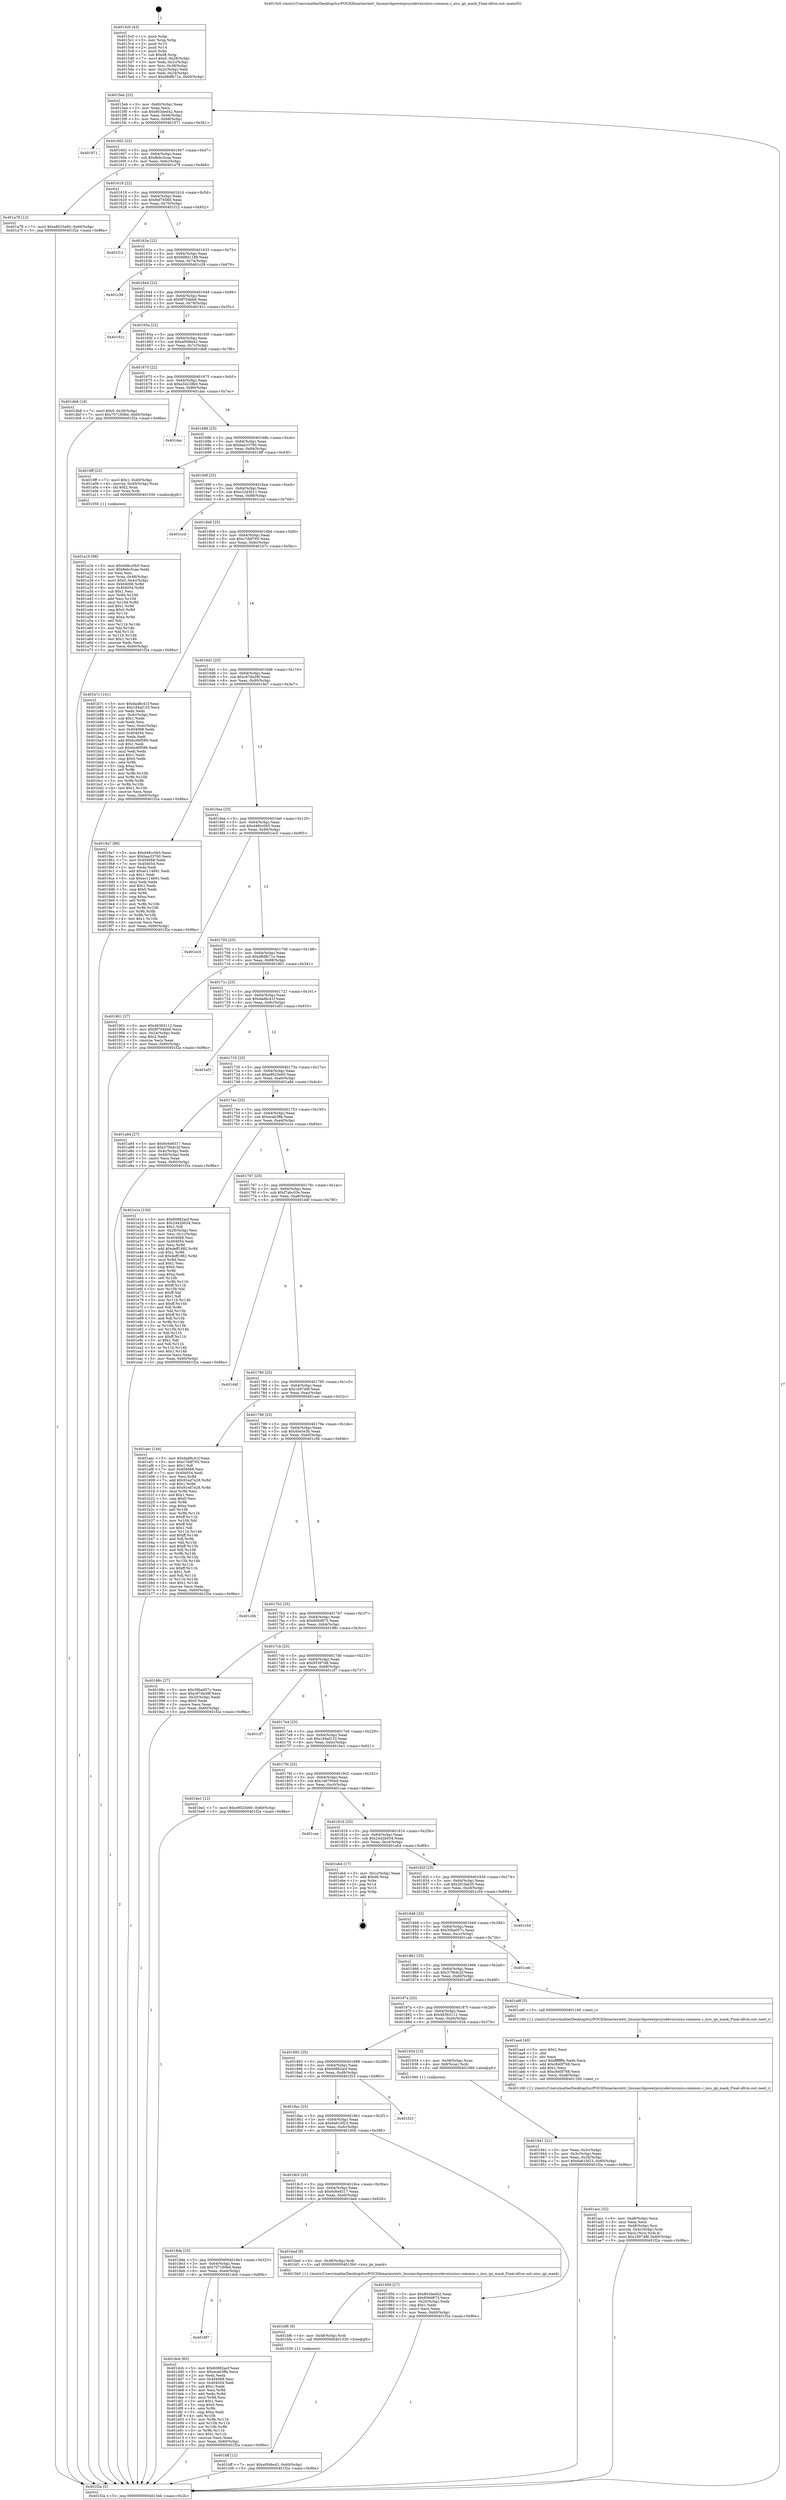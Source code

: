digraph "0x4015c0" {
  label = "0x4015c0 (/mnt/c/Users/mathe/Desktop/tcc/POCII/binaries/extr_linuxarchpowerpcsysdevxicsxics-common.c_xics_ipi_mask_Final-ollvm.out::main(0))"
  labelloc = "t"
  node[shape=record]

  Entry [label="",width=0.3,height=0.3,shape=circle,fillcolor=black,style=filled]
  "0x4015eb" [label="{
     0x4015eb [23]\l
     | [instrs]\l
     &nbsp;&nbsp;0x4015eb \<+3\>: mov -0x60(%rbp),%eax\l
     &nbsp;&nbsp;0x4015ee \<+2\>: mov %eax,%ecx\l
     &nbsp;&nbsp;0x4015f0 \<+6\>: sub $0x803ded42,%ecx\l
     &nbsp;&nbsp;0x4015f6 \<+3\>: mov %eax,-0x64(%rbp)\l
     &nbsp;&nbsp;0x4015f9 \<+3\>: mov %ecx,-0x68(%rbp)\l
     &nbsp;&nbsp;0x4015fc \<+6\>: je 0000000000401971 \<main+0x3b1\>\l
  }"]
  "0x401971" [label="{
     0x401971\l
  }", style=dashed]
  "0x401602" [label="{
     0x401602 [22]\l
     | [instrs]\l
     &nbsp;&nbsp;0x401602 \<+5\>: jmp 0000000000401607 \<main+0x47\>\l
     &nbsp;&nbsp;0x401607 \<+3\>: mov -0x64(%rbp),%eax\l
     &nbsp;&nbsp;0x40160a \<+5\>: sub $0x8ebc5cae,%eax\l
     &nbsp;&nbsp;0x40160f \<+3\>: mov %eax,-0x6c(%rbp)\l
     &nbsp;&nbsp;0x401612 \<+6\>: je 0000000000401a78 \<main+0x4b8\>\l
  }"]
  Exit [label="",width=0.3,height=0.3,shape=circle,fillcolor=black,style=filled,peripheries=2]
  "0x401a78" [label="{
     0x401a78 [12]\l
     | [instrs]\l
     &nbsp;&nbsp;0x401a78 \<+7\>: movl $0xe8025e60,-0x60(%rbp)\l
     &nbsp;&nbsp;0x401a7f \<+5\>: jmp 0000000000401f2a \<main+0x96a\>\l
  }"]
  "0x401618" [label="{
     0x401618 [22]\l
     | [instrs]\l
     &nbsp;&nbsp;0x401618 \<+5\>: jmp 000000000040161d \<main+0x5d\>\l
     &nbsp;&nbsp;0x40161d \<+3\>: mov -0x64(%rbp),%eax\l
     &nbsp;&nbsp;0x401620 \<+5\>: sub $0x8ef76560,%eax\l
     &nbsp;&nbsp;0x401625 \<+3\>: mov %eax,-0x70(%rbp)\l
     &nbsp;&nbsp;0x401628 \<+6\>: je 0000000000401f12 \<main+0x952\>\l
  }"]
  "0x4018f7" [label="{
     0x4018f7\l
  }", style=dashed]
  "0x401f12" [label="{
     0x401f12\l
  }", style=dashed]
  "0x40162e" [label="{
     0x40162e [22]\l
     | [instrs]\l
     &nbsp;&nbsp;0x40162e \<+5\>: jmp 0000000000401633 \<main+0x73\>\l
     &nbsp;&nbsp;0x401633 \<+3\>: mov -0x64(%rbp),%eax\l
     &nbsp;&nbsp;0x401636 \<+5\>: sub $0x9d9d1189,%eax\l
     &nbsp;&nbsp;0x40163b \<+3\>: mov %eax,-0x74(%rbp)\l
     &nbsp;&nbsp;0x40163e \<+6\>: je 0000000000401c39 \<main+0x679\>\l
  }"]
  "0x401dcb" [label="{
     0x401dcb [83]\l
     | [instrs]\l
     &nbsp;&nbsp;0x401dcb \<+5\>: mov $0x60882acf,%eax\l
     &nbsp;&nbsp;0x401dd0 \<+5\>: mov $0xecab3ffa,%ecx\l
     &nbsp;&nbsp;0x401dd5 \<+2\>: xor %edx,%edx\l
     &nbsp;&nbsp;0x401dd7 \<+7\>: mov 0x404068,%esi\l
     &nbsp;&nbsp;0x401dde \<+7\>: mov 0x404054,%edi\l
     &nbsp;&nbsp;0x401de5 \<+3\>: sub $0x1,%edx\l
     &nbsp;&nbsp;0x401de8 \<+3\>: mov %esi,%r8d\l
     &nbsp;&nbsp;0x401deb \<+3\>: add %edx,%r8d\l
     &nbsp;&nbsp;0x401dee \<+4\>: imul %r8d,%esi\l
     &nbsp;&nbsp;0x401df2 \<+3\>: and $0x1,%esi\l
     &nbsp;&nbsp;0x401df5 \<+3\>: cmp $0x0,%esi\l
     &nbsp;&nbsp;0x401df8 \<+4\>: sete %r9b\l
     &nbsp;&nbsp;0x401dfc \<+3\>: cmp $0xa,%edi\l
     &nbsp;&nbsp;0x401dff \<+4\>: setl %r10b\l
     &nbsp;&nbsp;0x401e03 \<+3\>: mov %r9b,%r11b\l
     &nbsp;&nbsp;0x401e06 \<+3\>: and %r10b,%r11b\l
     &nbsp;&nbsp;0x401e09 \<+3\>: xor %r10b,%r9b\l
     &nbsp;&nbsp;0x401e0c \<+3\>: or %r9b,%r11b\l
     &nbsp;&nbsp;0x401e0f \<+4\>: test $0x1,%r11b\l
     &nbsp;&nbsp;0x401e13 \<+3\>: cmovne %ecx,%eax\l
     &nbsp;&nbsp;0x401e16 \<+3\>: mov %eax,-0x60(%rbp)\l
     &nbsp;&nbsp;0x401e19 \<+5\>: jmp 0000000000401f2a \<main+0x96a\>\l
  }"]
  "0x401c39" [label="{
     0x401c39\l
  }", style=dashed]
  "0x401644" [label="{
     0x401644 [22]\l
     | [instrs]\l
     &nbsp;&nbsp;0x401644 \<+5\>: jmp 0000000000401649 \<main+0x89\>\l
     &nbsp;&nbsp;0x401649 \<+3\>: mov -0x64(%rbp),%eax\l
     &nbsp;&nbsp;0x40164c \<+5\>: sub $0x9f704bb6,%eax\l
     &nbsp;&nbsp;0x401651 \<+3\>: mov %eax,-0x78(%rbp)\l
     &nbsp;&nbsp;0x401654 \<+6\>: je 000000000040191c \<main+0x35c\>\l
  }"]
  "0x401bff" [label="{
     0x401bff [12]\l
     | [instrs]\l
     &nbsp;&nbsp;0x401bff \<+7\>: movl $0xa0f46e42,-0x60(%rbp)\l
     &nbsp;&nbsp;0x401c06 \<+5\>: jmp 0000000000401f2a \<main+0x96a\>\l
  }"]
  "0x40191c" [label="{
     0x40191c\l
  }", style=dashed]
  "0x40165a" [label="{
     0x40165a [22]\l
     | [instrs]\l
     &nbsp;&nbsp;0x40165a \<+5\>: jmp 000000000040165f \<main+0x9f\>\l
     &nbsp;&nbsp;0x40165f \<+3\>: mov -0x64(%rbp),%eax\l
     &nbsp;&nbsp;0x401662 \<+5\>: sub $0xa0f46e42,%eax\l
     &nbsp;&nbsp;0x401667 \<+3\>: mov %eax,-0x7c(%rbp)\l
     &nbsp;&nbsp;0x40166a \<+6\>: je 0000000000401db8 \<main+0x7f8\>\l
  }"]
  "0x401bf6" [label="{
     0x401bf6 [9]\l
     | [instrs]\l
     &nbsp;&nbsp;0x401bf6 \<+4\>: mov -0x48(%rbp),%rdi\l
     &nbsp;&nbsp;0x401bfa \<+5\>: call 0000000000401030 \<free@plt\>\l
     | [calls]\l
     &nbsp;&nbsp;0x401030 \{1\} (unknown)\l
  }"]
  "0x401db8" [label="{
     0x401db8 [19]\l
     | [instrs]\l
     &nbsp;&nbsp;0x401db8 \<+7\>: movl $0x0,-0x28(%rbp)\l
     &nbsp;&nbsp;0x401dbf \<+7\>: movl $0x707160bd,-0x60(%rbp)\l
     &nbsp;&nbsp;0x401dc6 \<+5\>: jmp 0000000000401f2a \<main+0x96a\>\l
  }"]
  "0x401670" [label="{
     0x401670 [22]\l
     | [instrs]\l
     &nbsp;&nbsp;0x401670 \<+5\>: jmp 0000000000401675 \<main+0xb5\>\l
     &nbsp;&nbsp;0x401675 \<+3\>: mov -0x64(%rbp),%eax\l
     &nbsp;&nbsp;0x401678 \<+5\>: sub $0xa34228b0,%eax\l
     &nbsp;&nbsp;0x40167d \<+3\>: mov %eax,-0x80(%rbp)\l
     &nbsp;&nbsp;0x401680 \<+6\>: je 0000000000401dac \<main+0x7ec\>\l
  }"]
  "0x4018de" [label="{
     0x4018de [25]\l
     | [instrs]\l
     &nbsp;&nbsp;0x4018de \<+5\>: jmp 00000000004018e3 \<main+0x323\>\l
     &nbsp;&nbsp;0x4018e3 \<+3\>: mov -0x64(%rbp),%eax\l
     &nbsp;&nbsp;0x4018e6 \<+5\>: sub $0x707160bd,%eax\l
     &nbsp;&nbsp;0x4018eb \<+6\>: mov %eax,-0xe4(%rbp)\l
     &nbsp;&nbsp;0x4018f1 \<+6\>: je 0000000000401dcb \<main+0x80b\>\l
  }"]
  "0x401dac" [label="{
     0x401dac\l
  }", style=dashed]
  "0x401686" [label="{
     0x401686 [25]\l
     | [instrs]\l
     &nbsp;&nbsp;0x401686 \<+5\>: jmp 000000000040168b \<main+0xcb\>\l
     &nbsp;&nbsp;0x40168b \<+3\>: mov -0x64(%rbp),%eax\l
     &nbsp;&nbsp;0x40168e \<+5\>: sub $0xbaa33760,%eax\l
     &nbsp;&nbsp;0x401693 \<+6\>: mov %eax,-0x84(%rbp)\l
     &nbsp;&nbsp;0x401699 \<+6\>: je 00000000004019ff \<main+0x43f\>\l
  }"]
  "0x401bed" [label="{
     0x401bed [9]\l
     | [instrs]\l
     &nbsp;&nbsp;0x401bed \<+4\>: mov -0x48(%rbp),%rdi\l
     &nbsp;&nbsp;0x401bf1 \<+5\>: call 00000000004015b0 \<xics_ipi_mask\>\l
     | [calls]\l
     &nbsp;&nbsp;0x4015b0 \{1\} (/mnt/c/Users/mathe/Desktop/tcc/POCII/binaries/extr_linuxarchpowerpcsysdevxicsxics-common.c_xics_ipi_mask_Final-ollvm.out::xics_ipi_mask)\l
  }"]
  "0x4019ff" [label="{
     0x4019ff [23]\l
     | [instrs]\l
     &nbsp;&nbsp;0x4019ff \<+7\>: movl $0x1,-0x40(%rbp)\l
     &nbsp;&nbsp;0x401a06 \<+4\>: movslq -0x40(%rbp),%rax\l
     &nbsp;&nbsp;0x401a0a \<+4\>: shl $0x2,%rax\l
     &nbsp;&nbsp;0x401a0e \<+3\>: mov %rax,%rdi\l
     &nbsp;&nbsp;0x401a11 \<+5\>: call 0000000000401050 \<malloc@plt\>\l
     | [calls]\l
     &nbsp;&nbsp;0x401050 \{1\} (unknown)\l
  }"]
  "0x40169f" [label="{
     0x40169f [25]\l
     | [instrs]\l
     &nbsp;&nbsp;0x40169f \<+5\>: jmp 00000000004016a4 \<main+0xe4\>\l
     &nbsp;&nbsp;0x4016a4 \<+3\>: mov -0x64(%rbp),%eax\l
     &nbsp;&nbsp;0x4016a7 \<+5\>: sub $0xc22d3b11,%eax\l
     &nbsp;&nbsp;0x4016ac \<+6\>: mov %eax,-0x88(%rbp)\l
     &nbsp;&nbsp;0x4016b2 \<+6\>: je 0000000000401ccd \<main+0x70d\>\l
  }"]
  "0x401acc" [label="{
     0x401acc [32]\l
     | [instrs]\l
     &nbsp;&nbsp;0x401acc \<+6\>: mov -0xe8(%rbp),%ecx\l
     &nbsp;&nbsp;0x401ad2 \<+3\>: imul %eax,%ecx\l
     &nbsp;&nbsp;0x401ad5 \<+4\>: mov -0x48(%rbp),%rsi\l
     &nbsp;&nbsp;0x401ad9 \<+4\>: movslq -0x4c(%rbp),%rdi\l
     &nbsp;&nbsp;0x401add \<+3\>: mov %ecx,(%rsi,%rdi,4)\l
     &nbsp;&nbsp;0x401ae0 \<+7\>: movl $0x169748f,-0x60(%rbp)\l
     &nbsp;&nbsp;0x401ae7 \<+5\>: jmp 0000000000401f2a \<main+0x96a\>\l
  }"]
  "0x401ccd" [label="{
     0x401ccd\l
  }", style=dashed]
  "0x4016b8" [label="{
     0x4016b8 [25]\l
     | [instrs]\l
     &nbsp;&nbsp;0x4016b8 \<+5\>: jmp 00000000004016bd \<main+0xfd\>\l
     &nbsp;&nbsp;0x4016bd \<+3\>: mov -0x64(%rbp),%eax\l
     &nbsp;&nbsp;0x4016c0 \<+5\>: sub $0xc7ddf765,%eax\l
     &nbsp;&nbsp;0x4016c5 \<+6\>: mov %eax,-0x8c(%rbp)\l
     &nbsp;&nbsp;0x4016cb \<+6\>: je 0000000000401b7c \<main+0x5bc\>\l
  }"]
  "0x401aa4" [label="{
     0x401aa4 [40]\l
     | [instrs]\l
     &nbsp;&nbsp;0x401aa4 \<+5\>: mov $0x2,%ecx\l
     &nbsp;&nbsp;0x401aa9 \<+1\>: cltd\l
     &nbsp;&nbsp;0x401aaa \<+2\>: idiv %ecx\l
     &nbsp;&nbsp;0x401aac \<+6\>: imul $0xfffffffe,%edx,%ecx\l
     &nbsp;&nbsp;0x401ab2 \<+6\>: add $0xc840f768,%ecx\l
     &nbsp;&nbsp;0x401ab8 \<+3\>: add $0x1,%ecx\l
     &nbsp;&nbsp;0x401abb \<+6\>: sub $0xc840f768,%ecx\l
     &nbsp;&nbsp;0x401ac1 \<+6\>: mov %ecx,-0xe8(%rbp)\l
     &nbsp;&nbsp;0x401ac7 \<+5\>: call 0000000000401160 \<next_i\>\l
     | [calls]\l
     &nbsp;&nbsp;0x401160 \{1\} (/mnt/c/Users/mathe/Desktop/tcc/POCII/binaries/extr_linuxarchpowerpcsysdevxicsxics-common.c_xics_ipi_mask_Final-ollvm.out::next_i)\l
  }"]
  "0x401b7c" [label="{
     0x401b7c [101]\l
     | [instrs]\l
     &nbsp;&nbsp;0x401b7c \<+5\>: mov $0xdad8c41f,%eax\l
     &nbsp;&nbsp;0x401b81 \<+5\>: mov $0x184af133,%ecx\l
     &nbsp;&nbsp;0x401b86 \<+2\>: xor %edx,%edx\l
     &nbsp;&nbsp;0x401b88 \<+3\>: mov -0x4c(%rbp),%esi\l
     &nbsp;&nbsp;0x401b8b \<+3\>: sub $0x1,%edx\l
     &nbsp;&nbsp;0x401b8e \<+2\>: sub %edx,%esi\l
     &nbsp;&nbsp;0x401b90 \<+3\>: mov %esi,-0x4c(%rbp)\l
     &nbsp;&nbsp;0x401b93 \<+7\>: mov 0x404068,%edx\l
     &nbsp;&nbsp;0x401b9a \<+7\>: mov 0x404054,%esi\l
     &nbsp;&nbsp;0x401ba1 \<+2\>: mov %edx,%edi\l
     &nbsp;&nbsp;0x401ba3 \<+6\>: add $0xbcd6f589,%edi\l
     &nbsp;&nbsp;0x401ba9 \<+3\>: sub $0x1,%edi\l
     &nbsp;&nbsp;0x401bac \<+6\>: sub $0xbcd6f589,%edi\l
     &nbsp;&nbsp;0x401bb2 \<+3\>: imul %edi,%edx\l
     &nbsp;&nbsp;0x401bb5 \<+3\>: and $0x1,%edx\l
     &nbsp;&nbsp;0x401bb8 \<+3\>: cmp $0x0,%edx\l
     &nbsp;&nbsp;0x401bbb \<+4\>: sete %r8b\l
     &nbsp;&nbsp;0x401bbf \<+3\>: cmp $0xa,%esi\l
     &nbsp;&nbsp;0x401bc2 \<+4\>: setl %r9b\l
     &nbsp;&nbsp;0x401bc6 \<+3\>: mov %r8b,%r10b\l
     &nbsp;&nbsp;0x401bc9 \<+3\>: and %r9b,%r10b\l
     &nbsp;&nbsp;0x401bcc \<+3\>: xor %r9b,%r8b\l
     &nbsp;&nbsp;0x401bcf \<+3\>: or %r8b,%r10b\l
     &nbsp;&nbsp;0x401bd2 \<+4\>: test $0x1,%r10b\l
     &nbsp;&nbsp;0x401bd6 \<+3\>: cmovne %ecx,%eax\l
     &nbsp;&nbsp;0x401bd9 \<+3\>: mov %eax,-0x60(%rbp)\l
     &nbsp;&nbsp;0x401bdc \<+5\>: jmp 0000000000401f2a \<main+0x96a\>\l
  }"]
  "0x4016d1" [label="{
     0x4016d1 [25]\l
     | [instrs]\l
     &nbsp;&nbsp;0x4016d1 \<+5\>: jmp 00000000004016d6 \<main+0x116\>\l
     &nbsp;&nbsp;0x4016d6 \<+3\>: mov -0x64(%rbp),%eax\l
     &nbsp;&nbsp;0x4016d9 \<+5\>: sub $0xc87da39f,%eax\l
     &nbsp;&nbsp;0x4016de \<+6\>: mov %eax,-0x90(%rbp)\l
     &nbsp;&nbsp;0x4016e4 \<+6\>: je 00000000004019a7 \<main+0x3e7\>\l
  }"]
  "0x401a16" [label="{
     0x401a16 [98]\l
     | [instrs]\l
     &nbsp;&nbsp;0x401a16 \<+5\>: mov $0xd48cc0b5,%ecx\l
     &nbsp;&nbsp;0x401a1b \<+5\>: mov $0x8ebc5cae,%edx\l
     &nbsp;&nbsp;0x401a20 \<+2\>: xor %esi,%esi\l
     &nbsp;&nbsp;0x401a22 \<+4\>: mov %rax,-0x48(%rbp)\l
     &nbsp;&nbsp;0x401a26 \<+7\>: movl $0x0,-0x4c(%rbp)\l
     &nbsp;&nbsp;0x401a2d \<+8\>: mov 0x404068,%r8d\l
     &nbsp;&nbsp;0x401a35 \<+8\>: mov 0x404054,%r9d\l
     &nbsp;&nbsp;0x401a3d \<+3\>: sub $0x1,%esi\l
     &nbsp;&nbsp;0x401a40 \<+3\>: mov %r8d,%r10d\l
     &nbsp;&nbsp;0x401a43 \<+3\>: add %esi,%r10d\l
     &nbsp;&nbsp;0x401a46 \<+4\>: imul %r10d,%r8d\l
     &nbsp;&nbsp;0x401a4a \<+4\>: and $0x1,%r8d\l
     &nbsp;&nbsp;0x401a4e \<+4\>: cmp $0x0,%r8d\l
     &nbsp;&nbsp;0x401a52 \<+4\>: sete %r11b\l
     &nbsp;&nbsp;0x401a56 \<+4\>: cmp $0xa,%r9d\l
     &nbsp;&nbsp;0x401a5a \<+3\>: setl %bl\l
     &nbsp;&nbsp;0x401a5d \<+3\>: mov %r11b,%r14b\l
     &nbsp;&nbsp;0x401a60 \<+3\>: and %bl,%r14b\l
     &nbsp;&nbsp;0x401a63 \<+3\>: xor %bl,%r11b\l
     &nbsp;&nbsp;0x401a66 \<+3\>: or %r11b,%r14b\l
     &nbsp;&nbsp;0x401a69 \<+4\>: test $0x1,%r14b\l
     &nbsp;&nbsp;0x401a6d \<+3\>: cmovne %edx,%ecx\l
     &nbsp;&nbsp;0x401a70 \<+3\>: mov %ecx,-0x60(%rbp)\l
     &nbsp;&nbsp;0x401a73 \<+5\>: jmp 0000000000401f2a \<main+0x96a\>\l
  }"]
  "0x4019a7" [label="{
     0x4019a7 [88]\l
     | [instrs]\l
     &nbsp;&nbsp;0x4019a7 \<+5\>: mov $0xd48cc0b5,%eax\l
     &nbsp;&nbsp;0x4019ac \<+5\>: mov $0xbaa33760,%ecx\l
     &nbsp;&nbsp;0x4019b1 \<+7\>: mov 0x404068,%edx\l
     &nbsp;&nbsp;0x4019b8 \<+7\>: mov 0x404054,%esi\l
     &nbsp;&nbsp;0x4019bf \<+2\>: mov %edx,%edi\l
     &nbsp;&nbsp;0x4019c1 \<+6\>: add $0xec114691,%edi\l
     &nbsp;&nbsp;0x4019c7 \<+3\>: sub $0x1,%edi\l
     &nbsp;&nbsp;0x4019ca \<+6\>: sub $0xec114691,%edi\l
     &nbsp;&nbsp;0x4019d0 \<+3\>: imul %edi,%edx\l
     &nbsp;&nbsp;0x4019d3 \<+3\>: and $0x1,%edx\l
     &nbsp;&nbsp;0x4019d6 \<+3\>: cmp $0x0,%edx\l
     &nbsp;&nbsp;0x4019d9 \<+4\>: sete %r8b\l
     &nbsp;&nbsp;0x4019dd \<+3\>: cmp $0xa,%esi\l
     &nbsp;&nbsp;0x4019e0 \<+4\>: setl %r9b\l
     &nbsp;&nbsp;0x4019e4 \<+3\>: mov %r8b,%r10b\l
     &nbsp;&nbsp;0x4019e7 \<+3\>: and %r9b,%r10b\l
     &nbsp;&nbsp;0x4019ea \<+3\>: xor %r9b,%r8b\l
     &nbsp;&nbsp;0x4019ed \<+3\>: or %r8b,%r10b\l
     &nbsp;&nbsp;0x4019f0 \<+4\>: test $0x1,%r10b\l
     &nbsp;&nbsp;0x4019f4 \<+3\>: cmovne %ecx,%eax\l
     &nbsp;&nbsp;0x4019f7 \<+3\>: mov %eax,-0x60(%rbp)\l
     &nbsp;&nbsp;0x4019fa \<+5\>: jmp 0000000000401f2a \<main+0x96a\>\l
  }"]
  "0x4016ea" [label="{
     0x4016ea [25]\l
     | [instrs]\l
     &nbsp;&nbsp;0x4016ea \<+5\>: jmp 00000000004016ef \<main+0x12f\>\l
     &nbsp;&nbsp;0x4016ef \<+3\>: mov -0x64(%rbp),%eax\l
     &nbsp;&nbsp;0x4016f2 \<+5\>: sub $0xd48cc0b5,%eax\l
     &nbsp;&nbsp;0x4016f7 \<+6\>: mov %eax,-0x94(%rbp)\l
     &nbsp;&nbsp;0x4016fd \<+6\>: je 0000000000401ec5 \<main+0x905\>\l
  }"]
  "0x4018c5" [label="{
     0x4018c5 [25]\l
     | [instrs]\l
     &nbsp;&nbsp;0x4018c5 \<+5\>: jmp 00000000004018ca \<main+0x30a\>\l
     &nbsp;&nbsp;0x4018ca \<+3\>: mov -0x64(%rbp),%eax\l
     &nbsp;&nbsp;0x4018cd \<+5\>: sub $0x6c6e9317,%eax\l
     &nbsp;&nbsp;0x4018d2 \<+6\>: mov %eax,-0xe0(%rbp)\l
     &nbsp;&nbsp;0x4018d8 \<+6\>: je 0000000000401bed \<main+0x62d\>\l
  }"]
  "0x401ec5" [label="{
     0x401ec5\l
  }", style=dashed]
  "0x401703" [label="{
     0x401703 [25]\l
     | [instrs]\l
     &nbsp;&nbsp;0x401703 \<+5\>: jmp 0000000000401708 \<main+0x148\>\l
     &nbsp;&nbsp;0x401708 \<+3\>: mov -0x64(%rbp),%eax\l
     &nbsp;&nbsp;0x40170b \<+5\>: sub $0xd8dfb71e,%eax\l
     &nbsp;&nbsp;0x401710 \<+6\>: mov %eax,-0x98(%rbp)\l
     &nbsp;&nbsp;0x401716 \<+6\>: je 0000000000401901 \<main+0x341\>\l
  }"]
  "0x401956" [label="{
     0x401956 [27]\l
     | [instrs]\l
     &nbsp;&nbsp;0x401956 \<+5\>: mov $0x803ded42,%eax\l
     &nbsp;&nbsp;0x40195b \<+5\>: mov $0x606d873,%ecx\l
     &nbsp;&nbsp;0x401960 \<+3\>: mov -0x20(%rbp),%edx\l
     &nbsp;&nbsp;0x401963 \<+3\>: cmp $0x1,%edx\l
     &nbsp;&nbsp;0x401966 \<+3\>: cmovl %ecx,%eax\l
     &nbsp;&nbsp;0x401969 \<+3\>: mov %eax,-0x60(%rbp)\l
     &nbsp;&nbsp;0x40196c \<+5\>: jmp 0000000000401f2a \<main+0x96a\>\l
  }"]
  "0x401901" [label="{
     0x401901 [27]\l
     | [instrs]\l
     &nbsp;&nbsp;0x401901 \<+5\>: mov $0x46363112,%eax\l
     &nbsp;&nbsp;0x401906 \<+5\>: mov $0x9f704bb6,%ecx\l
     &nbsp;&nbsp;0x40190b \<+3\>: mov -0x24(%rbp),%edx\l
     &nbsp;&nbsp;0x40190e \<+3\>: cmp $0x2,%edx\l
     &nbsp;&nbsp;0x401911 \<+3\>: cmovne %ecx,%eax\l
     &nbsp;&nbsp;0x401914 \<+3\>: mov %eax,-0x60(%rbp)\l
     &nbsp;&nbsp;0x401917 \<+5\>: jmp 0000000000401f2a \<main+0x96a\>\l
  }"]
  "0x40171c" [label="{
     0x40171c [25]\l
     | [instrs]\l
     &nbsp;&nbsp;0x40171c \<+5\>: jmp 0000000000401721 \<main+0x161\>\l
     &nbsp;&nbsp;0x401721 \<+3\>: mov -0x64(%rbp),%eax\l
     &nbsp;&nbsp;0x401724 \<+5\>: sub $0xdad8c41f,%eax\l
     &nbsp;&nbsp;0x401729 \<+6\>: mov %eax,-0x9c(%rbp)\l
     &nbsp;&nbsp;0x40172f \<+6\>: je 0000000000401ef3 \<main+0x933\>\l
  }"]
  "0x401f2a" [label="{
     0x401f2a [5]\l
     | [instrs]\l
     &nbsp;&nbsp;0x401f2a \<+5\>: jmp 00000000004015eb \<main+0x2b\>\l
  }"]
  "0x4015c0" [label="{
     0x4015c0 [43]\l
     | [instrs]\l
     &nbsp;&nbsp;0x4015c0 \<+1\>: push %rbp\l
     &nbsp;&nbsp;0x4015c1 \<+3\>: mov %rsp,%rbp\l
     &nbsp;&nbsp;0x4015c4 \<+2\>: push %r15\l
     &nbsp;&nbsp;0x4015c6 \<+2\>: push %r14\l
     &nbsp;&nbsp;0x4015c8 \<+1\>: push %rbx\l
     &nbsp;&nbsp;0x4015c9 \<+7\>: sub $0xd8,%rsp\l
     &nbsp;&nbsp;0x4015d0 \<+7\>: movl $0x0,-0x28(%rbp)\l
     &nbsp;&nbsp;0x4015d7 \<+3\>: mov %edi,-0x2c(%rbp)\l
     &nbsp;&nbsp;0x4015da \<+4\>: mov %rsi,-0x38(%rbp)\l
     &nbsp;&nbsp;0x4015de \<+3\>: mov -0x2c(%rbp),%edi\l
     &nbsp;&nbsp;0x4015e1 \<+3\>: mov %edi,-0x24(%rbp)\l
     &nbsp;&nbsp;0x4015e4 \<+7\>: movl $0xd8dfb71e,-0x60(%rbp)\l
  }"]
  "0x4018ac" [label="{
     0x4018ac [25]\l
     | [instrs]\l
     &nbsp;&nbsp;0x4018ac \<+5\>: jmp 00000000004018b1 \<main+0x2f1\>\l
     &nbsp;&nbsp;0x4018b1 \<+3\>: mov -0x64(%rbp),%eax\l
     &nbsp;&nbsp;0x4018b4 \<+5\>: sub $0x6a610f23,%eax\l
     &nbsp;&nbsp;0x4018b9 \<+6\>: mov %eax,-0xdc(%rbp)\l
     &nbsp;&nbsp;0x4018bf \<+6\>: je 0000000000401956 \<main+0x396\>\l
  }"]
  "0x401ef3" [label="{
     0x401ef3\l
  }", style=dashed]
  "0x401735" [label="{
     0x401735 [25]\l
     | [instrs]\l
     &nbsp;&nbsp;0x401735 \<+5\>: jmp 000000000040173a \<main+0x17a\>\l
     &nbsp;&nbsp;0x40173a \<+3\>: mov -0x64(%rbp),%eax\l
     &nbsp;&nbsp;0x40173d \<+5\>: sub $0xe8025e60,%eax\l
     &nbsp;&nbsp;0x401742 \<+6\>: mov %eax,-0xa0(%rbp)\l
     &nbsp;&nbsp;0x401748 \<+6\>: je 0000000000401a84 \<main+0x4c4\>\l
  }"]
  "0x401f23" [label="{
     0x401f23\l
  }", style=dashed]
  "0x401a84" [label="{
     0x401a84 [27]\l
     | [instrs]\l
     &nbsp;&nbsp;0x401a84 \<+5\>: mov $0x6c6e9317,%eax\l
     &nbsp;&nbsp;0x401a89 \<+5\>: mov $0x370b4c2f,%ecx\l
     &nbsp;&nbsp;0x401a8e \<+3\>: mov -0x4c(%rbp),%edx\l
     &nbsp;&nbsp;0x401a91 \<+3\>: cmp -0x40(%rbp),%edx\l
     &nbsp;&nbsp;0x401a94 \<+3\>: cmovl %ecx,%eax\l
     &nbsp;&nbsp;0x401a97 \<+3\>: mov %eax,-0x60(%rbp)\l
     &nbsp;&nbsp;0x401a9a \<+5\>: jmp 0000000000401f2a \<main+0x96a\>\l
  }"]
  "0x40174e" [label="{
     0x40174e [25]\l
     | [instrs]\l
     &nbsp;&nbsp;0x40174e \<+5\>: jmp 0000000000401753 \<main+0x193\>\l
     &nbsp;&nbsp;0x401753 \<+3\>: mov -0x64(%rbp),%eax\l
     &nbsp;&nbsp;0x401756 \<+5\>: sub $0xecab3ffa,%eax\l
     &nbsp;&nbsp;0x40175b \<+6\>: mov %eax,-0xa4(%rbp)\l
     &nbsp;&nbsp;0x401761 \<+6\>: je 0000000000401e1e \<main+0x85e\>\l
  }"]
  "0x401941" [label="{
     0x401941 [21]\l
     | [instrs]\l
     &nbsp;&nbsp;0x401941 \<+3\>: mov %eax,-0x3c(%rbp)\l
     &nbsp;&nbsp;0x401944 \<+3\>: mov -0x3c(%rbp),%eax\l
     &nbsp;&nbsp;0x401947 \<+3\>: mov %eax,-0x20(%rbp)\l
     &nbsp;&nbsp;0x40194a \<+7\>: movl $0x6a610f23,-0x60(%rbp)\l
     &nbsp;&nbsp;0x401951 \<+5\>: jmp 0000000000401f2a \<main+0x96a\>\l
  }"]
  "0x401e1e" [label="{
     0x401e1e [150]\l
     | [instrs]\l
     &nbsp;&nbsp;0x401e1e \<+5\>: mov $0x60882acf,%eax\l
     &nbsp;&nbsp;0x401e23 \<+5\>: mov $0x2442b034,%ecx\l
     &nbsp;&nbsp;0x401e28 \<+2\>: mov $0x1,%dl\l
     &nbsp;&nbsp;0x401e2a \<+3\>: mov -0x28(%rbp),%esi\l
     &nbsp;&nbsp;0x401e2d \<+3\>: mov %esi,-0x1c(%rbp)\l
     &nbsp;&nbsp;0x401e30 \<+7\>: mov 0x404068,%esi\l
     &nbsp;&nbsp;0x401e37 \<+7\>: mov 0x404054,%edi\l
     &nbsp;&nbsp;0x401e3e \<+3\>: mov %esi,%r8d\l
     &nbsp;&nbsp;0x401e41 \<+7\>: add $0xdeff1882,%r8d\l
     &nbsp;&nbsp;0x401e48 \<+4\>: sub $0x1,%r8d\l
     &nbsp;&nbsp;0x401e4c \<+7\>: sub $0xdeff1882,%r8d\l
     &nbsp;&nbsp;0x401e53 \<+4\>: imul %r8d,%esi\l
     &nbsp;&nbsp;0x401e57 \<+3\>: and $0x1,%esi\l
     &nbsp;&nbsp;0x401e5a \<+3\>: cmp $0x0,%esi\l
     &nbsp;&nbsp;0x401e5d \<+4\>: sete %r9b\l
     &nbsp;&nbsp;0x401e61 \<+3\>: cmp $0xa,%edi\l
     &nbsp;&nbsp;0x401e64 \<+4\>: setl %r10b\l
     &nbsp;&nbsp;0x401e68 \<+3\>: mov %r9b,%r11b\l
     &nbsp;&nbsp;0x401e6b \<+4\>: xor $0xff,%r11b\l
     &nbsp;&nbsp;0x401e6f \<+3\>: mov %r10b,%bl\l
     &nbsp;&nbsp;0x401e72 \<+3\>: xor $0xff,%bl\l
     &nbsp;&nbsp;0x401e75 \<+3\>: xor $0x1,%dl\l
     &nbsp;&nbsp;0x401e78 \<+3\>: mov %r11b,%r14b\l
     &nbsp;&nbsp;0x401e7b \<+4\>: and $0xff,%r14b\l
     &nbsp;&nbsp;0x401e7f \<+3\>: and %dl,%r9b\l
     &nbsp;&nbsp;0x401e82 \<+3\>: mov %bl,%r15b\l
     &nbsp;&nbsp;0x401e85 \<+4\>: and $0xff,%r15b\l
     &nbsp;&nbsp;0x401e89 \<+3\>: and %dl,%r10b\l
     &nbsp;&nbsp;0x401e8c \<+3\>: or %r9b,%r14b\l
     &nbsp;&nbsp;0x401e8f \<+3\>: or %r10b,%r15b\l
     &nbsp;&nbsp;0x401e92 \<+3\>: xor %r15b,%r14b\l
     &nbsp;&nbsp;0x401e95 \<+3\>: or %bl,%r11b\l
     &nbsp;&nbsp;0x401e98 \<+4\>: xor $0xff,%r11b\l
     &nbsp;&nbsp;0x401e9c \<+3\>: or $0x1,%dl\l
     &nbsp;&nbsp;0x401e9f \<+3\>: and %dl,%r11b\l
     &nbsp;&nbsp;0x401ea2 \<+3\>: or %r11b,%r14b\l
     &nbsp;&nbsp;0x401ea5 \<+4\>: test $0x1,%r14b\l
     &nbsp;&nbsp;0x401ea9 \<+3\>: cmovne %ecx,%eax\l
     &nbsp;&nbsp;0x401eac \<+3\>: mov %eax,-0x60(%rbp)\l
     &nbsp;&nbsp;0x401eaf \<+5\>: jmp 0000000000401f2a \<main+0x96a\>\l
  }"]
  "0x401767" [label="{
     0x401767 [25]\l
     | [instrs]\l
     &nbsp;&nbsp;0x401767 \<+5\>: jmp 000000000040176c \<main+0x1ac\>\l
     &nbsp;&nbsp;0x40176c \<+3\>: mov -0x64(%rbp),%eax\l
     &nbsp;&nbsp;0x40176f \<+5\>: sub $0xf7abc03e,%eax\l
     &nbsp;&nbsp;0x401774 \<+6\>: mov %eax,-0xa8(%rbp)\l
     &nbsp;&nbsp;0x40177a \<+6\>: je 0000000000401d4f \<main+0x78f\>\l
  }"]
  "0x401893" [label="{
     0x401893 [25]\l
     | [instrs]\l
     &nbsp;&nbsp;0x401893 \<+5\>: jmp 0000000000401898 \<main+0x2d8\>\l
     &nbsp;&nbsp;0x401898 \<+3\>: mov -0x64(%rbp),%eax\l
     &nbsp;&nbsp;0x40189b \<+5\>: sub $0x60882acf,%eax\l
     &nbsp;&nbsp;0x4018a0 \<+6\>: mov %eax,-0xd8(%rbp)\l
     &nbsp;&nbsp;0x4018a6 \<+6\>: je 0000000000401f23 \<main+0x963\>\l
  }"]
  "0x401d4f" [label="{
     0x401d4f\l
  }", style=dashed]
  "0x401780" [label="{
     0x401780 [25]\l
     | [instrs]\l
     &nbsp;&nbsp;0x401780 \<+5\>: jmp 0000000000401785 \<main+0x1c5\>\l
     &nbsp;&nbsp;0x401785 \<+3\>: mov -0x64(%rbp),%eax\l
     &nbsp;&nbsp;0x401788 \<+5\>: sub $0x169748f,%eax\l
     &nbsp;&nbsp;0x40178d \<+6\>: mov %eax,-0xac(%rbp)\l
     &nbsp;&nbsp;0x401793 \<+6\>: je 0000000000401aec \<main+0x52c\>\l
  }"]
  "0x401934" [label="{
     0x401934 [13]\l
     | [instrs]\l
     &nbsp;&nbsp;0x401934 \<+4\>: mov -0x38(%rbp),%rax\l
     &nbsp;&nbsp;0x401938 \<+4\>: mov 0x8(%rax),%rdi\l
     &nbsp;&nbsp;0x40193c \<+5\>: call 0000000000401060 \<atoi@plt\>\l
     | [calls]\l
     &nbsp;&nbsp;0x401060 \{1\} (unknown)\l
  }"]
  "0x401aec" [label="{
     0x401aec [144]\l
     | [instrs]\l
     &nbsp;&nbsp;0x401aec \<+5\>: mov $0xdad8c41f,%eax\l
     &nbsp;&nbsp;0x401af1 \<+5\>: mov $0xc7ddf765,%ecx\l
     &nbsp;&nbsp;0x401af6 \<+2\>: mov $0x1,%dl\l
     &nbsp;&nbsp;0x401af8 \<+7\>: mov 0x404068,%esi\l
     &nbsp;&nbsp;0x401aff \<+7\>: mov 0x404054,%edi\l
     &nbsp;&nbsp;0x401b06 \<+3\>: mov %esi,%r8d\l
     &nbsp;&nbsp;0x401b09 \<+7\>: add $0x91ed7e28,%r8d\l
     &nbsp;&nbsp;0x401b10 \<+4\>: sub $0x1,%r8d\l
     &nbsp;&nbsp;0x401b14 \<+7\>: sub $0x91ed7e28,%r8d\l
     &nbsp;&nbsp;0x401b1b \<+4\>: imul %r8d,%esi\l
     &nbsp;&nbsp;0x401b1f \<+3\>: and $0x1,%esi\l
     &nbsp;&nbsp;0x401b22 \<+3\>: cmp $0x0,%esi\l
     &nbsp;&nbsp;0x401b25 \<+4\>: sete %r9b\l
     &nbsp;&nbsp;0x401b29 \<+3\>: cmp $0xa,%edi\l
     &nbsp;&nbsp;0x401b2c \<+4\>: setl %r10b\l
     &nbsp;&nbsp;0x401b30 \<+3\>: mov %r9b,%r11b\l
     &nbsp;&nbsp;0x401b33 \<+4\>: xor $0xff,%r11b\l
     &nbsp;&nbsp;0x401b37 \<+3\>: mov %r10b,%bl\l
     &nbsp;&nbsp;0x401b3a \<+3\>: xor $0xff,%bl\l
     &nbsp;&nbsp;0x401b3d \<+3\>: xor $0x1,%dl\l
     &nbsp;&nbsp;0x401b40 \<+3\>: mov %r11b,%r14b\l
     &nbsp;&nbsp;0x401b43 \<+4\>: and $0xff,%r14b\l
     &nbsp;&nbsp;0x401b47 \<+3\>: and %dl,%r9b\l
     &nbsp;&nbsp;0x401b4a \<+3\>: mov %bl,%r15b\l
     &nbsp;&nbsp;0x401b4d \<+4\>: and $0xff,%r15b\l
     &nbsp;&nbsp;0x401b51 \<+3\>: and %dl,%r10b\l
     &nbsp;&nbsp;0x401b54 \<+3\>: or %r9b,%r14b\l
     &nbsp;&nbsp;0x401b57 \<+3\>: or %r10b,%r15b\l
     &nbsp;&nbsp;0x401b5a \<+3\>: xor %r15b,%r14b\l
     &nbsp;&nbsp;0x401b5d \<+3\>: or %bl,%r11b\l
     &nbsp;&nbsp;0x401b60 \<+4\>: xor $0xff,%r11b\l
     &nbsp;&nbsp;0x401b64 \<+3\>: or $0x1,%dl\l
     &nbsp;&nbsp;0x401b67 \<+3\>: and %dl,%r11b\l
     &nbsp;&nbsp;0x401b6a \<+3\>: or %r11b,%r14b\l
     &nbsp;&nbsp;0x401b6d \<+4\>: test $0x1,%r14b\l
     &nbsp;&nbsp;0x401b71 \<+3\>: cmovne %ecx,%eax\l
     &nbsp;&nbsp;0x401b74 \<+3\>: mov %eax,-0x60(%rbp)\l
     &nbsp;&nbsp;0x401b77 \<+5\>: jmp 0000000000401f2a \<main+0x96a\>\l
  }"]
  "0x401799" [label="{
     0x401799 [25]\l
     | [instrs]\l
     &nbsp;&nbsp;0x401799 \<+5\>: jmp 000000000040179e \<main+0x1de\>\l
     &nbsp;&nbsp;0x40179e \<+3\>: mov -0x64(%rbp),%eax\l
     &nbsp;&nbsp;0x4017a1 \<+5\>: sub $0x40e5e3b,%eax\l
     &nbsp;&nbsp;0x4017a6 \<+6\>: mov %eax,-0xb0(%rbp)\l
     &nbsp;&nbsp;0x4017ac \<+6\>: je 0000000000401c0b \<main+0x64b\>\l
  }"]
  "0x40187a" [label="{
     0x40187a [25]\l
     | [instrs]\l
     &nbsp;&nbsp;0x40187a \<+5\>: jmp 000000000040187f \<main+0x2bf\>\l
     &nbsp;&nbsp;0x40187f \<+3\>: mov -0x64(%rbp),%eax\l
     &nbsp;&nbsp;0x401882 \<+5\>: sub $0x46363112,%eax\l
     &nbsp;&nbsp;0x401887 \<+6\>: mov %eax,-0xd4(%rbp)\l
     &nbsp;&nbsp;0x40188d \<+6\>: je 0000000000401934 \<main+0x374\>\l
  }"]
  "0x401c0b" [label="{
     0x401c0b\l
  }", style=dashed]
  "0x4017b2" [label="{
     0x4017b2 [25]\l
     | [instrs]\l
     &nbsp;&nbsp;0x4017b2 \<+5\>: jmp 00000000004017b7 \<main+0x1f7\>\l
     &nbsp;&nbsp;0x4017b7 \<+3\>: mov -0x64(%rbp),%eax\l
     &nbsp;&nbsp;0x4017ba \<+5\>: sub $0x606d873,%eax\l
     &nbsp;&nbsp;0x4017bf \<+6\>: mov %eax,-0xb4(%rbp)\l
     &nbsp;&nbsp;0x4017c5 \<+6\>: je 000000000040198c \<main+0x3cc\>\l
  }"]
  "0x401a9f" [label="{
     0x401a9f [5]\l
     | [instrs]\l
     &nbsp;&nbsp;0x401a9f \<+5\>: call 0000000000401160 \<next_i\>\l
     | [calls]\l
     &nbsp;&nbsp;0x401160 \{1\} (/mnt/c/Users/mathe/Desktop/tcc/POCII/binaries/extr_linuxarchpowerpcsysdevxicsxics-common.c_xics_ipi_mask_Final-ollvm.out::next_i)\l
  }"]
  "0x40198c" [label="{
     0x40198c [27]\l
     | [instrs]\l
     &nbsp;&nbsp;0x40198c \<+5\>: mov $0x30ba057c,%eax\l
     &nbsp;&nbsp;0x401991 \<+5\>: mov $0xc87da39f,%ecx\l
     &nbsp;&nbsp;0x401996 \<+3\>: mov -0x20(%rbp),%edx\l
     &nbsp;&nbsp;0x401999 \<+3\>: cmp $0x0,%edx\l
     &nbsp;&nbsp;0x40199c \<+3\>: cmove %ecx,%eax\l
     &nbsp;&nbsp;0x40199f \<+3\>: mov %eax,-0x60(%rbp)\l
     &nbsp;&nbsp;0x4019a2 \<+5\>: jmp 0000000000401f2a \<main+0x96a\>\l
  }"]
  "0x4017cb" [label="{
     0x4017cb [25]\l
     | [instrs]\l
     &nbsp;&nbsp;0x4017cb \<+5\>: jmp 00000000004017d0 \<main+0x210\>\l
     &nbsp;&nbsp;0x4017d0 \<+3\>: mov -0x64(%rbp),%eax\l
     &nbsp;&nbsp;0x4017d3 \<+5\>: sub $0x95397d8,%eax\l
     &nbsp;&nbsp;0x4017d8 \<+6\>: mov %eax,-0xb8(%rbp)\l
     &nbsp;&nbsp;0x4017de \<+6\>: je 0000000000401cf7 \<main+0x737\>\l
  }"]
  "0x401861" [label="{
     0x401861 [25]\l
     | [instrs]\l
     &nbsp;&nbsp;0x401861 \<+5\>: jmp 0000000000401866 \<main+0x2a6\>\l
     &nbsp;&nbsp;0x401866 \<+3\>: mov -0x64(%rbp),%eax\l
     &nbsp;&nbsp;0x401869 \<+5\>: sub $0x370b4c2f,%eax\l
     &nbsp;&nbsp;0x40186e \<+6\>: mov %eax,-0xd0(%rbp)\l
     &nbsp;&nbsp;0x401874 \<+6\>: je 0000000000401a9f \<main+0x4df\>\l
  }"]
  "0x401cf7" [label="{
     0x401cf7\l
  }", style=dashed]
  "0x4017e4" [label="{
     0x4017e4 [25]\l
     | [instrs]\l
     &nbsp;&nbsp;0x4017e4 \<+5\>: jmp 00000000004017e9 \<main+0x229\>\l
     &nbsp;&nbsp;0x4017e9 \<+3\>: mov -0x64(%rbp),%eax\l
     &nbsp;&nbsp;0x4017ec \<+5\>: sub $0x184af133,%eax\l
     &nbsp;&nbsp;0x4017f1 \<+6\>: mov %eax,-0xbc(%rbp)\l
     &nbsp;&nbsp;0x4017f7 \<+6\>: je 0000000000401be1 \<main+0x621\>\l
  }"]
  "0x401ceb" [label="{
     0x401ceb\l
  }", style=dashed]
  "0x401be1" [label="{
     0x401be1 [12]\l
     | [instrs]\l
     &nbsp;&nbsp;0x401be1 \<+7\>: movl $0xe8025e60,-0x60(%rbp)\l
     &nbsp;&nbsp;0x401be8 \<+5\>: jmp 0000000000401f2a \<main+0x96a\>\l
  }"]
  "0x4017fd" [label="{
     0x4017fd [25]\l
     | [instrs]\l
     &nbsp;&nbsp;0x4017fd \<+5\>: jmp 0000000000401802 \<main+0x242\>\l
     &nbsp;&nbsp;0x401802 \<+3\>: mov -0x64(%rbp),%eax\l
     &nbsp;&nbsp;0x401805 \<+5\>: sub $0x1e6795ed,%eax\l
     &nbsp;&nbsp;0x40180a \<+6\>: mov %eax,-0xc0(%rbp)\l
     &nbsp;&nbsp;0x401810 \<+6\>: je 0000000000401cae \<main+0x6ee\>\l
  }"]
  "0x401848" [label="{
     0x401848 [25]\l
     | [instrs]\l
     &nbsp;&nbsp;0x401848 \<+5\>: jmp 000000000040184d \<main+0x28d\>\l
     &nbsp;&nbsp;0x40184d \<+3\>: mov -0x64(%rbp),%eax\l
     &nbsp;&nbsp;0x401850 \<+5\>: sub $0x30ba057c,%eax\l
     &nbsp;&nbsp;0x401855 \<+6\>: mov %eax,-0xcc(%rbp)\l
     &nbsp;&nbsp;0x40185b \<+6\>: je 0000000000401ceb \<main+0x72b\>\l
  }"]
  "0x401cae" [label="{
     0x401cae\l
  }", style=dashed]
  "0x401816" [label="{
     0x401816 [25]\l
     | [instrs]\l
     &nbsp;&nbsp;0x401816 \<+5\>: jmp 000000000040181b \<main+0x25b\>\l
     &nbsp;&nbsp;0x40181b \<+3\>: mov -0x64(%rbp),%eax\l
     &nbsp;&nbsp;0x40181e \<+5\>: sub $0x2442b034,%eax\l
     &nbsp;&nbsp;0x401823 \<+6\>: mov %eax,-0xc4(%rbp)\l
     &nbsp;&nbsp;0x401829 \<+6\>: je 0000000000401eb4 \<main+0x8f4\>\l
  }"]
  "0x401c54" [label="{
     0x401c54\l
  }", style=dashed]
  "0x401eb4" [label="{
     0x401eb4 [17]\l
     | [instrs]\l
     &nbsp;&nbsp;0x401eb4 \<+3\>: mov -0x1c(%rbp),%eax\l
     &nbsp;&nbsp;0x401eb7 \<+7\>: add $0xd8,%rsp\l
     &nbsp;&nbsp;0x401ebe \<+1\>: pop %rbx\l
     &nbsp;&nbsp;0x401ebf \<+2\>: pop %r14\l
     &nbsp;&nbsp;0x401ec1 \<+2\>: pop %r15\l
     &nbsp;&nbsp;0x401ec3 \<+1\>: pop %rbp\l
     &nbsp;&nbsp;0x401ec4 \<+1\>: ret\l
  }"]
  "0x40182f" [label="{
     0x40182f [25]\l
     | [instrs]\l
     &nbsp;&nbsp;0x40182f \<+5\>: jmp 0000000000401834 \<main+0x274\>\l
     &nbsp;&nbsp;0x401834 \<+3\>: mov -0x64(%rbp),%eax\l
     &nbsp;&nbsp;0x401837 \<+5\>: sub $0x291fab35,%eax\l
     &nbsp;&nbsp;0x40183c \<+6\>: mov %eax,-0xc8(%rbp)\l
     &nbsp;&nbsp;0x401842 \<+6\>: je 0000000000401c54 \<main+0x694\>\l
  }"]
  Entry -> "0x4015c0" [label=" 1"]
  "0x4015eb" -> "0x401971" [label=" 0"]
  "0x4015eb" -> "0x401602" [label=" 18"]
  "0x401eb4" -> Exit [label=" 1"]
  "0x401602" -> "0x401a78" [label=" 1"]
  "0x401602" -> "0x401618" [label=" 17"]
  "0x401e1e" -> "0x401f2a" [label=" 1"]
  "0x401618" -> "0x401f12" [label=" 0"]
  "0x401618" -> "0x40162e" [label=" 17"]
  "0x401dcb" -> "0x401f2a" [label=" 1"]
  "0x40162e" -> "0x401c39" [label=" 0"]
  "0x40162e" -> "0x401644" [label=" 17"]
  "0x4018de" -> "0x4018f7" [label=" 0"]
  "0x401644" -> "0x40191c" [label=" 0"]
  "0x401644" -> "0x40165a" [label=" 17"]
  "0x4018de" -> "0x401dcb" [label=" 1"]
  "0x40165a" -> "0x401db8" [label=" 1"]
  "0x40165a" -> "0x401670" [label=" 16"]
  "0x401db8" -> "0x401f2a" [label=" 1"]
  "0x401670" -> "0x401dac" [label=" 0"]
  "0x401670" -> "0x401686" [label=" 16"]
  "0x401bff" -> "0x401f2a" [label=" 1"]
  "0x401686" -> "0x4019ff" [label=" 1"]
  "0x401686" -> "0x40169f" [label=" 15"]
  "0x401bf6" -> "0x401bff" [label=" 1"]
  "0x40169f" -> "0x401ccd" [label=" 0"]
  "0x40169f" -> "0x4016b8" [label=" 15"]
  "0x4018c5" -> "0x4018de" [label=" 1"]
  "0x4016b8" -> "0x401b7c" [label=" 1"]
  "0x4016b8" -> "0x4016d1" [label=" 14"]
  "0x4018c5" -> "0x401bed" [label=" 1"]
  "0x4016d1" -> "0x4019a7" [label=" 1"]
  "0x4016d1" -> "0x4016ea" [label=" 13"]
  "0x401bed" -> "0x401bf6" [label=" 1"]
  "0x4016ea" -> "0x401ec5" [label=" 0"]
  "0x4016ea" -> "0x401703" [label=" 13"]
  "0x401be1" -> "0x401f2a" [label=" 1"]
  "0x401703" -> "0x401901" [label=" 1"]
  "0x401703" -> "0x40171c" [label=" 12"]
  "0x401901" -> "0x401f2a" [label=" 1"]
  "0x4015c0" -> "0x4015eb" [label=" 1"]
  "0x401f2a" -> "0x4015eb" [label=" 17"]
  "0x401b7c" -> "0x401f2a" [label=" 1"]
  "0x40171c" -> "0x401ef3" [label=" 0"]
  "0x40171c" -> "0x401735" [label=" 12"]
  "0x401acc" -> "0x401f2a" [label=" 1"]
  "0x401735" -> "0x401a84" [label=" 2"]
  "0x401735" -> "0x40174e" [label=" 10"]
  "0x401aa4" -> "0x401acc" [label=" 1"]
  "0x40174e" -> "0x401e1e" [label=" 1"]
  "0x40174e" -> "0x401767" [label=" 9"]
  "0x401a84" -> "0x401f2a" [label=" 2"]
  "0x401767" -> "0x401d4f" [label=" 0"]
  "0x401767" -> "0x401780" [label=" 9"]
  "0x401a78" -> "0x401f2a" [label=" 1"]
  "0x401780" -> "0x401aec" [label=" 1"]
  "0x401780" -> "0x401799" [label=" 8"]
  "0x401a16" -> "0x401f2a" [label=" 1"]
  "0x401799" -> "0x401c0b" [label=" 0"]
  "0x401799" -> "0x4017b2" [label=" 8"]
  "0x4019a7" -> "0x401f2a" [label=" 1"]
  "0x4017b2" -> "0x40198c" [label=" 1"]
  "0x4017b2" -> "0x4017cb" [label=" 7"]
  "0x40198c" -> "0x401f2a" [label=" 1"]
  "0x4017cb" -> "0x401cf7" [label=" 0"]
  "0x4017cb" -> "0x4017e4" [label=" 7"]
  "0x4018ac" -> "0x4018c5" [label=" 2"]
  "0x4017e4" -> "0x401be1" [label=" 1"]
  "0x4017e4" -> "0x4017fd" [label=" 6"]
  "0x4018ac" -> "0x401956" [label=" 1"]
  "0x4017fd" -> "0x401cae" [label=" 0"]
  "0x4017fd" -> "0x401816" [label=" 6"]
  "0x401893" -> "0x4018ac" [label=" 3"]
  "0x401816" -> "0x401eb4" [label=" 1"]
  "0x401816" -> "0x40182f" [label=" 5"]
  "0x401893" -> "0x401f23" [label=" 0"]
  "0x40182f" -> "0x401c54" [label=" 0"]
  "0x40182f" -> "0x401848" [label=" 5"]
  "0x401aec" -> "0x401f2a" [label=" 1"]
  "0x401848" -> "0x401ceb" [label=" 0"]
  "0x401848" -> "0x401861" [label=" 5"]
  "0x401956" -> "0x401f2a" [label=" 1"]
  "0x401861" -> "0x401a9f" [label=" 1"]
  "0x401861" -> "0x40187a" [label=" 4"]
  "0x4019ff" -> "0x401a16" [label=" 1"]
  "0x40187a" -> "0x401934" [label=" 1"]
  "0x40187a" -> "0x401893" [label=" 3"]
  "0x401934" -> "0x401941" [label=" 1"]
  "0x401941" -> "0x401f2a" [label=" 1"]
  "0x401a9f" -> "0x401aa4" [label=" 1"]
}
